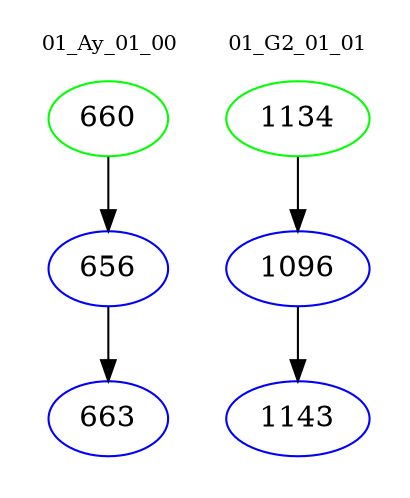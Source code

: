 digraph{
subgraph cluster_0 {
color = white
label = "01_Ay_01_00";
fontsize=10;
T0_660 [label="660", color="green"]
T0_660 -> T0_656 [color="black"]
T0_656 [label="656", color="blue"]
T0_656 -> T0_663 [color="black"]
T0_663 [label="663", color="blue"]
}
subgraph cluster_1 {
color = white
label = "01_G2_01_01";
fontsize=10;
T1_1134 [label="1134", color="green"]
T1_1134 -> T1_1096 [color="black"]
T1_1096 [label="1096", color="blue"]
T1_1096 -> T1_1143 [color="black"]
T1_1143 [label="1143", color="blue"]
}
}
